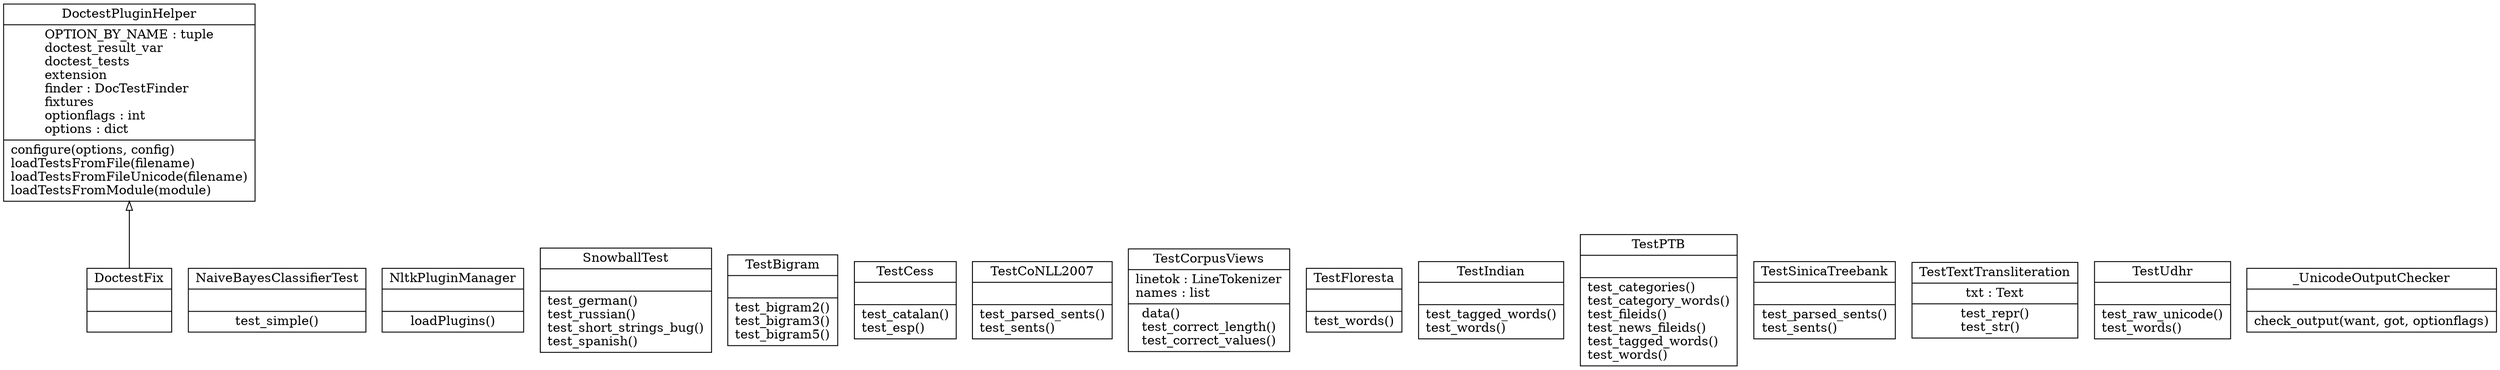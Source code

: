 digraph "classes_1" {
rankdir=BT
charset="utf-8"
"nltk.test.doctest_nose_plugin.DoctestFix" [color="black", fontcolor="black", label=<{DoctestFix|<br ALIGN="LEFT"/>|}>, shape="record", style="solid"];
"nltk.test.doctest_nose_plugin.DoctestPluginHelper" [color="black", fontcolor="black", label=<{DoctestPluginHelper|OPTION_BY_NAME : tuple<br ALIGN="LEFT"/>doctest_result_var<br ALIGN="LEFT"/>doctest_tests<br ALIGN="LEFT"/>extension<br ALIGN="LEFT"/>finder : DocTestFinder<br ALIGN="LEFT"/>fixtures<br ALIGN="LEFT"/>optionflags : int<br ALIGN="LEFT"/>options : dict<br ALIGN="LEFT"/>|configure(options, config)<br ALIGN="LEFT"/>loadTestsFromFile(filename)<br ALIGN="LEFT"/>loadTestsFromFileUnicode(filename)<br ALIGN="LEFT"/>loadTestsFromModule(module)<br ALIGN="LEFT"/>}>, shape="record", style="solid"];
"nltk.test.unit.test_naivebayes.NaiveBayesClassifierTest" [color="black", fontcolor="black", label=<{NaiveBayesClassifierTest|<br ALIGN="LEFT"/>|test_simple()<br ALIGN="LEFT"/>}>, shape="record", style="solid"];
"nltk.test.runtests.NltkPluginManager" [color="black", fontcolor="black", label=<{NltkPluginManager|<br ALIGN="LEFT"/>|loadPlugins()<br ALIGN="LEFT"/>}>, shape="record", style="solid"];
"nltk.test.unit.test_stem.SnowballTest" [color="black", fontcolor="black", label=<{SnowballTest|<br ALIGN="LEFT"/>|test_german()<br ALIGN="LEFT"/>test_russian()<br ALIGN="LEFT"/>test_short_strings_bug()<br ALIGN="LEFT"/>test_spanish()<br ALIGN="LEFT"/>}>, shape="record", style="solid"];
"nltk.test.unit.test_collocations.TestBigram" [color="black", fontcolor="black", label=<{TestBigram|<br ALIGN="LEFT"/>|test_bigram2()<br ALIGN="LEFT"/>test_bigram3()<br ALIGN="LEFT"/>test_bigram5()<br ALIGN="LEFT"/>}>, shape="record", style="solid"];
"nltk.test.unit.test_corpora.TestCess" [color="black", fontcolor="black", label=<{TestCess|<br ALIGN="LEFT"/>|test_catalan()<br ALIGN="LEFT"/>test_esp()<br ALIGN="LEFT"/>}>, shape="record", style="solid"];
"nltk.test.unit.test_corpora.TestCoNLL2007" [color="black", fontcolor="black", label=<{TestCoNLL2007|<br ALIGN="LEFT"/>|test_parsed_sents()<br ALIGN="LEFT"/>test_sents()<br ALIGN="LEFT"/>}>, shape="record", style="solid"];
"nltk.test.unit.test_corpus_views.TestCorpusViews" [color="black", fontcolor="black", label=<{TestCorpusViews|linetok : LineTokenizer<br ALIGN="LEFT"/>names : list<br ALIGN="LEFT"/>|data()<br ALIGN="LEFT"/>test_correct_length()<br ALIGN="LEFT"/>test_correct_values()<br ALIGN="LEFT"/>}>, shape="record", style="solid"];
"nltk.test.unit.test_corpora.TestFloresta" [color="black", fontcolor="black", label=<{TestFloresta|<br ALIGN="LEFT"/>|test_words()<br ALIGN="LEFT"/>}>, shape="record", style="solid"];
"nltk.test.unit.test_corpora.TestIndian" [color="black", fontcolor="black", label=<{TestIndian|<br ALIGN="LEFT"/>|test_tagged_words()<br ALIGN="LEFT"/>test_words()<br ALIGN="LEFT"/>}>, shape="record", style="solid"];
"nltk.test.unit.test_corpora.TestPTB" [color="black", fontcolor="black", label=<{TestPTB|<br ALIGN="LEFT"/>|test_categories()<br ALIGN="LEFT"/>test_category_words()<br ALIGN="LEFT"/>test_fileids()<br ALIGN="LEFT"/>test_news_fileids()<br ALIGN="LEFT"/>test_tagged_words()<br ALIGN="LEFT"/>test_words()<br ALIGN="LEFT"/>}>, shape="record", style="solid"];
"nltk.test.unit.test_corpora.TestSinicaTreebank" [color="black", fontcolor="black", label=<{TestSinicaTreebank|<br ALIGN="LEFT"/>|test_parsed_sents()<br ALIGN="LEFT"/>test_sents()<br ALIGN="LEFT"/>}>, shape="record", style="solid"];
"nltk.test.unit.test_2x_compat.TestTextTransliteration" [color="black", fontcolor="black", label=<{TestTextTransliteration|txt : Text<br ALIGN="LEFT"/>|test_repr()<br ALIGN="LEFT"/>test_str()<br ALIGN="LEFT"/>}>, shape="record", style="solid"];
"nltk.test.unit.test_corpora.TestUdhr" [color="black", fontcolor="black", label=<{TestUdhr|<br ALIGN="LEFT"/>|test_raw_unicode()<br ALIGN="LEFT"/>test_words()<br ALIGN="LEFT"/>}>, shape="record", style="solid"];
"nltk.test.doctest_nose_plugin._UnicodeOutputChecker" [color="black", fontcolor="black", label=<{_UnicodeOutputChecker|<br ALIGN="LEFT"/>|check_output(want, got, optionflags)<br ALIGN="LEFT"/>}>, shape="record", style="solid"];
"nltk.test.doctest_nose_plugin.DoctestFix" -> "nltk.test.doctest_nose_plugin.DoctestPluginHelper" [arrowhead="empty", arrowtail="none"];
}

